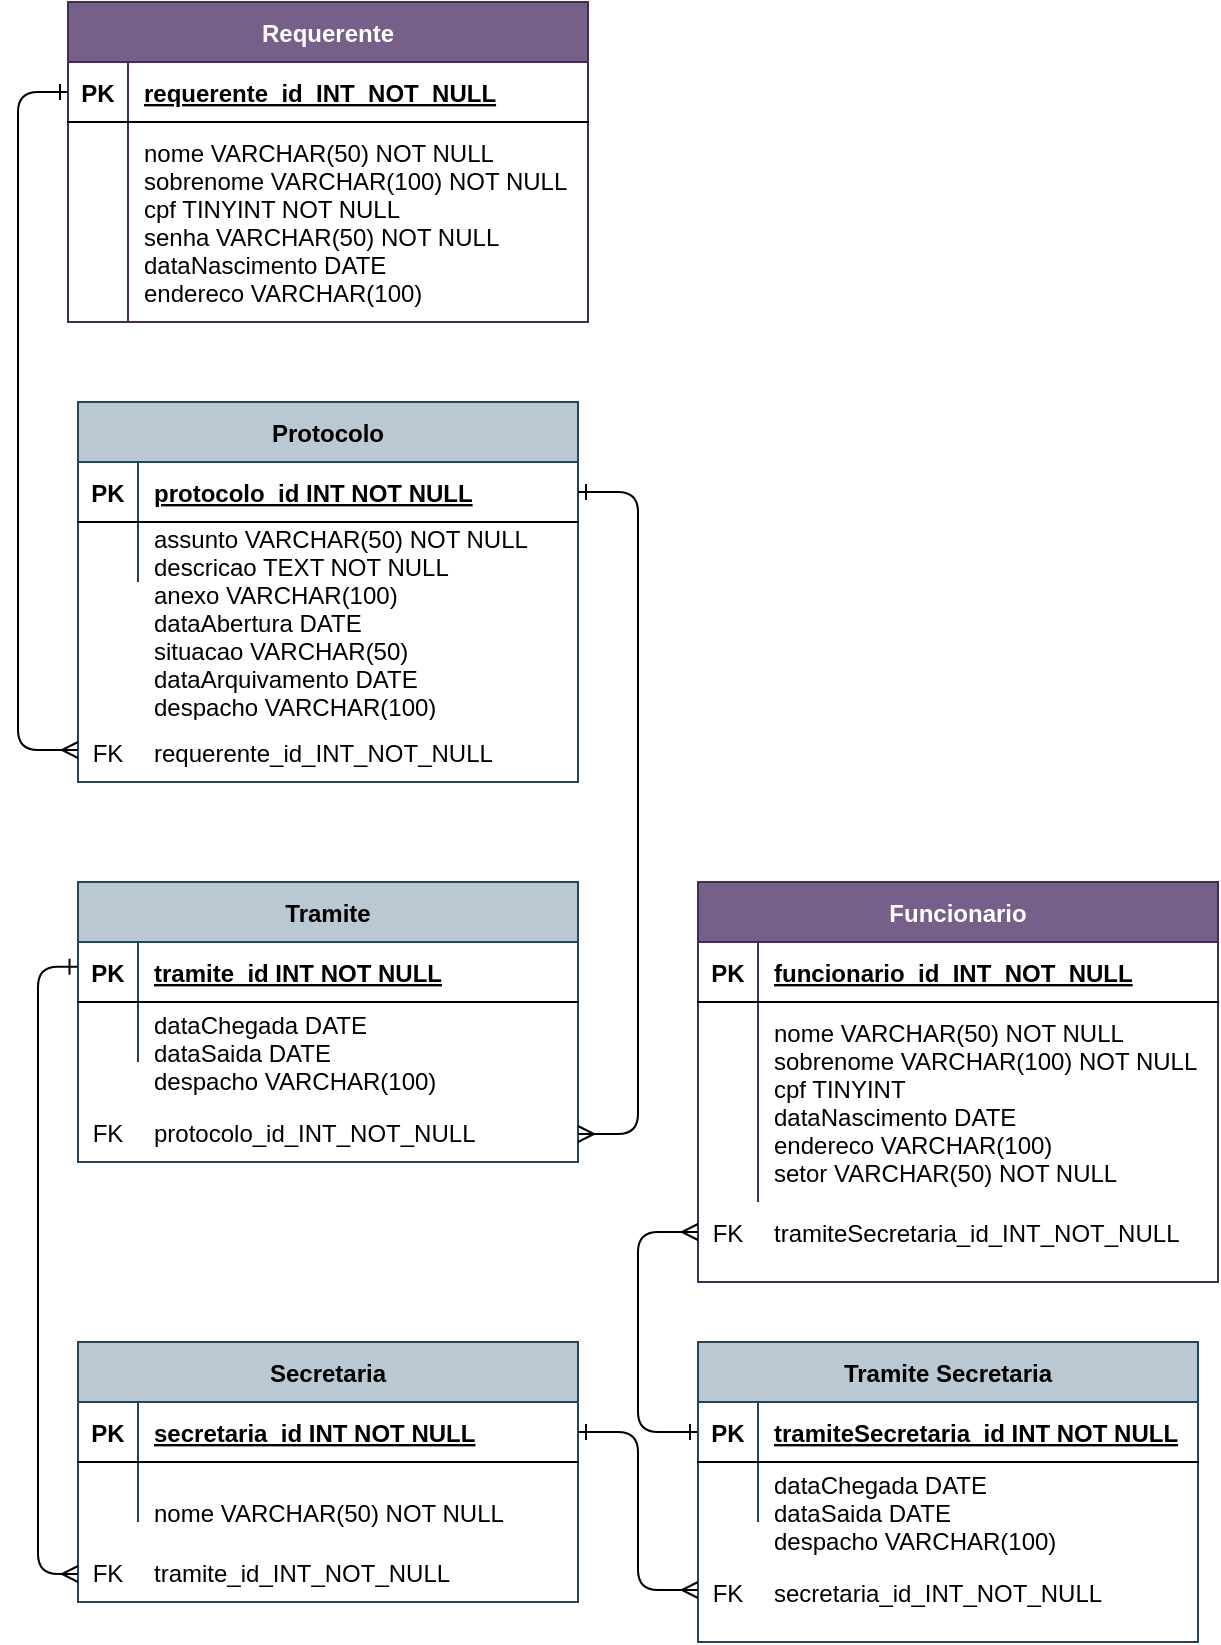 <mxfile version="14.7.9" type="device"><diagram id="R2lEEEUBdFMjLlhIrx00" name="Page-1"><mxGraphModel dx="1635" dy="1966" grid="1" gridSize="10" guides="1" tooltips="1" connect="1" arrows="1" fold="1" page="1" pageScale="1" pageWidth="850" pageHeight="1100" math="0" shadow="0" extFonts="Permanent Marker^https://fonts.googleapis.com/css?family=Permanent+Marker"><root><mxCell id="0"/><mxCell id="1" parent="0"/><mxCell id="C-vyLk0tnHw3VtMMgP7b-23" value="Requerente" style="shape=table;startSize=30;container=1;collapsible=1;childLayout=tableLayout;fixedRows=1;rowLines=0;fontStyle=1;align=center;resizeLast=1;fillColor=#76608a;fontColor=#ffffff;strokeColor=#432D57;" parent="1" vertex="1"><mxGeometry x="175" y="-1020" width="260" height="160" as="geometry"><mxRectangle x="310" y="110" width="70" height="30" as="alternateBounds"/></mxGeometry></mxCell><mxCell id="C-vyLk0tnHw3VtMMgP7b-24" value="" style="shape=partialRectangle;collapsible=0;dropTarget=0;pointerEvents=0;fillColor=none;points=[[0,0.5],[1,0.5]];portConstraint=eastwest;top=0;left=0;right=0;bottom=1;" parent="C-vyLk0tnHw3VtMMgP7b-23" vertex="1"><mxGeometry y="30" width="260" height="30" as="geometry"/></mxCell><mxCell id="C-vyLk0tnHw3VtMMgP7b-25" value="PK" style="shape=partialRectangle;overflow=hidden;connectable=0;fillColor=none;top=0;left=0;bottom=0;right=0;fontStyle=1;" parent="C-vyLk0tnHw3VtMMgP7b-24" vertex="1"><mxGeometry width="30" height="30" as="geometry"/></mxCell><mxCell id="C-vyLk0tnHw3VtMMgP7b-26" value="requerente_id_INT_NOT_NULL" style="shape=partialRectangle;overflow=hidden;connectable=0;fillColor=none;top=0;left=0;bottom=0;right=0;align=left;spacingLeft=6;fontStyle=5;" parent="C-vyLk0tnHw3VtMMgP7b-24" vertex="1"><mxGeometry x="30" width="230" height="30" as="geometry"/></mxCell><mxCell id="C-vyLk0tnHw3VtMMgP7b-27" value="" style="shape=partialRectangle;collapsible=0;dropTarget=0;pointerEvents=0;fillColor=none;points=[[0,0.5],[1,0.5]];portConstraint=eastwest;top=0;left=0;right=0;bottom=0;" parent="C-vyLk0tnHw3VtMMgP7b-23" vertex="1"><mxGeometry y="60" width="260" height="100" as="geometry"/></mxCell><mxCell id="C-vyLk0tnHw3VtMMgP7b-28" value="" style="shape=partialRectangle;overflow=hidden;connectable=0;fillColor=none;top=0;left=0;bottom=0;right=0;" parent="C-vyLk0tnHw3VtMMgP7b-27" vertex="1"><mxGeometry width="30" height="100" as="geometry"/></mxCell><mxCell id="C-vyLk0tnHw3VtMMgP7b-29" value="nome VARCHAR(50) NOT NULL&#10;sobrenome VARCHAR(100) NOT NULL&#10;cpf TINYINT NOT NULL&#10;senha VARCHAR(50) NOT NULL&#10;dataNascimento DATE&#10;endereco VARCHAR(100)" style="shape=partialRectangle;overflow=hidden;connectable=0;fillColor=none;top=0;left=0;bottom=0;right=0;align=left;spacingLeft=6;" parent="C-vyLk0tnHw3VtMMgP7b-27" vertex="1"><mxGeometry x="30" width="230" height="100" as="geometry"/></mxCell><mxCell id="WKk5BG17d-ESFLB1O8-I-15" value="Protocolo" style="shape=table;startSize=30;container=1;collapsible=1;childLayout=tableLayout;fixedRows=1;rowLines=0;fontStyle=1;align=center;resizeLast=1;fillColor=#bac8d3;strokeColor=#23445d;" parent="1" vertex="1"><mxGeometry x="180" y="-820" width="250" height="190" as="geometry"><mxRectangle y="330" width="80" height="30" as="alternateBounds"/></mxGeometry></mxCell><mxCell id="WKk5BG17d-ESFLB1O8-I-16" value="" style="shape=partialRectangle;collapsible=0;dropTarget=0;pointerEvents=0;fillColor=none;points=[[0,0.5],[1,0.5]];portConstraint=eastwest;top=0;left=0;right=0;bottom=1;" parent="WKk5BG17d-ESFLB1O8-I-15" vertex="1"><mxGeometry y="30" width="250" height="30" as="geometry"/></mxCell><mxCell id="WKk5BG17d-ESFLB1O8-I-17" value="PK" style="shape=partialRectangle;overflow=hidden;connectable=0;fillColor=none;top=0;left=0;bottom=0;right=0;fontStyle=1;" parent="WKk5BG17d-ESFLB1O8-I-16" vertex="1"><mxGeometry width="30" height="30" as="geometry"/></mxCell><mxCell id="WKk5BG17d-ESFLB1O8-I-18" value="protocolo_id INT NOT NULL" style="shape=partialRectangle;overflow=hidden;connectable=0;fillColor=none;top=0;left=0;bottom=0;right=0;align=left;spacingLeft=6;fontStyle=5;" parent="WKk5BG17d-ESFLB1O8-I-16" vertex="1"><mxGeometry x="30" width="220" height="30" as="geometry"/></mxCell><mxCell id="WKk5BG17d-ESFLB1O8-I-22" value="" style="shape=partialRectangle;collapsible=0;dropTarget=0;pointerEvents=0;fillColor=none;points=[[0,0.5],[1,0.5]];portConstraint=eastwest;top=0;left=0;right=0;bottom=0;" parent="WKk5BG17d-ESFLB1O8-I-15" vertex="1"><mxGeometry y="60" width="250" height="30" as="geometry"/></mxCell><mxCell id="WKk5BG17d-ESFLB1O8-I-23" value="" style="shape=partialRectangle;overflow=hidden;connectable=0;fillColor=none;top=0;left=0;bottom=0;right=0;" parent="WKk5BG17d-ESFLB1O8-I-22" vertex="1"><mxGeometry width="30" height="30" as="geometry"/></mxCell><mxCell id="WKk5BG17d-ESFLB1O8-I-24" value="" style="shape=partialRectangle;overflow=hidden;connectable=0;fillColor=none;top=0;left=0;bottom=0;right=0;align=left;spacingLeft=6;" parent="WKk5BG17d-ESFLB1O8-I-22" vertex="1"><mxGeometry x="30" width="220" height="30" as="geometry"/></mxCell><mxCell id="iUsp1YwKKdFttLIIyQak-3" value="assunto VARCHAR(50) NOT NULL&#10;descricao TEXT NOT NULL&#10;anexo VARCHAR(100)&#10;dataAbertura DATE&#10;situacao VARCHAR(50)&#10;dataArquivamento DATE&#10;despacho VARCHAR(100)" style="shape=partialRectangle;overflow=hidden;connectable=0;fillColor=none;top=0;left=0;bottom=0;right=0;align=left;spacingLeft=6;" vertex="1" parent="1"><mxGeometry x="210" y="-760" width="220" height="100" as="geometry"/></mxCell><mxCell id="iUsp1YwKKdFttLIIyQak-4" value="FK" style="shape=partialRectangle;overflow=hidden;connectable=0;fillColor=none;top=0;left=0;bottom=0;right=0;" vertex="1" parent="1"><mxGeometry x="180" y="-660" width="30" height="30" as="geometry"/></mxCell><mxCell id="iUsp1YwKKdFttLIIyQak-5" value="requerente_id_INT_NOT_NULL" style="shape=partialRectangle;overflow=hidden;connectable=0;fillColor=none;top=0;left=0;bottom=0;right=0;align=left;spacingLeft=6;" vertex="1" parent="1"><mxGeometry x="210" y="-660" width="220" height="30" as="geometry"/></mxCell><mxCell id="iUsp1YwKKdFttLIIyQak-6" value="Secretaria" style="shape=table;startSize=30;container=1;collapsible=1;childLayout=tableLayout;fixedRows=1;rowLines=0;fontStyle=1;align=center;resizeLast=1;fillColor=#bac8d3;strokeColor=#23445d;" vertex="1" parent="1"><mxGeometry x="180" y="-350" width="250" height="130" as="geometry"><mxRectangle y="330" width="80" height="30" as="alternateBounds"/></mxGeometry></mxCell><mxCell id="iUsp1YwKKdFttLIIyQak-7" value="" style="shape=partialRectangle;collapsible=0;dropTarget=0;pointerEvents=0;fillColor=none;points=[[0,0.5],[1,0.5]];portConstraint=eastwest;top=0;left=0;right=0;bottom=1;" vertex="1" parent="iUsp1YwKKdFttLIIyQak-6"><mxGeometry y="30" width="250" height="30" as="geometry"/></mxCell><mxCell id="iUsp1YwKKdFttLIIyQak-8" value="PK" style="shape=partialRectangle;overflow=hidden;connectable=0;fillColor=none;top=0;left=0;bottom=0;right=0;fontStyle=1;" vertex="1" parent="iUsp1YwKKdFttLIIyQak-7"><mxGeometry width="30" height="30" as="geometry"/></mxCell><mxCell id="iUsp1YwKKdFttLIIyQak-9" value="secretaria_id INT NOT NULL" style="shape=partialRectangle;overflow=hidden;connectable=0;fillColor=none;top=0;left=0;bottom=0;right=0;align=left;spacingLeft=6;fontStyle=5;" vertex="1" parent="iUsp1YwKKdFttLIIyQak-7"><mxGeometry x="30" width="220" height="30" as="geometry"/></mxCell><mxCell id="iUsp1YwKKdFttLIIyQak-10" value="" style="shape=partialRectangle;collapsible=0;dropTarget=0;pointerEvents=0;fillColor=none;points=[[0,0.5],[1,0.5]];portConstraint=eastwest;top=0;left=0;right=0;bottom=0;" vertex="1" parent="iUsp1YwKKdFttLIIyQak-6"><mxGeometry y="60" width="250" height="30" as="geometry"/></mxCell><mxCell id="iUsp1YwKKdFttLIIyQak-11" value="" style="shape=partialRectangle;overflow=hidden;connectable=0;fillColor=none;top=0;left=0;bottom=0;right=0;" vertex="1" parent="iUsp1YwKKdFttLIIyQak-10"><mxGeometry width="30" height="30" as="geometry"/></mxCell><mxCell id="iUsp1YwKKdFttLIIyQak-12" value="" style="shape=partialRectangle;overflow=hidden;connectable=0;fillColor=none;top=0;left=0;bottom=0;right=0;align=left;spacingLeft=6;" vertex="1" parent="iUsp1YwKKdFttLIIyQak-10"><mxGeometry x="30" width="220" height="30" as="geometry"/></mxCell><mxCell id="iUsp1YwKKdFttLIIyQak-13" value="FK" style="shape=partialRectangle;overflow=hidden;connectable=0;fillColor=none;top=0;left=0;bottom=0;right=0;" vertex="1" parent="1"><mxGeometry x="490" y="-420" width="30" height="30" as="geometry"/></mxCell><mxCell id="iUsp1YwKKdFttLIIyQak-14" value="tramiteSecretaria_id_INT_NOT_NULL" style="shape=partialRectangle;overflow=hidden;connectable=0;fillColor=none;top=0;left=0;bottom=0;right=0;align=left;spacingLeft=6;" vertex="1" parent="1"><mxGeometry x="520" y="-420" width="220" height="30" as="geometry"/></mxCell><mxCell id="iUsp1YwKKdFttLIIyQak-15" value="nome VARCHAR(50) NOT NULL" style="shape=partialRectangle;overflow=hidden;connectable=0;fillColor=none;top=0;left=0;bottom=0;right=0;align=left;spacingLeft=6;" vertex="1" parent="1"><mxGeometry x="210" y="-290" width="220" height="50" as="geometry"/></mxCell><mxCell id="iUsp1YwKKdFttLIIyQak-16" value="FK" style="shape=partialRectangle;overflow=hidden;connectable=0;fillColor=none;top=0;left=0;bottom=0;right=0;" vertex="1" parent="1"><mxGeometry x="180" y="-250" width="30" height="30" as="geometry"/></mxCell><mxCell id="iUsp1YwKKdFttLIIyQak-17" value="tramite_id_INT_NOT_NULL" style="shape=partialRectangle;overflow=hidden;connectable=0;fillColor=none;top=0;left=0;bottom=0;right=0;align=left;spacingLeft=6;" vertex="1" parent="1"><mxGeometry x="210" y="-250" width="220" height="30" as="geometry"/></mxCell><mxCell id="iUsp1YwKKdFttLIIyQak-18" value="Funcionario" style="shape=table;startSize=30;container=1;collapsible=1;childLayout=tableLayout;fixedRows=1;rowLines=0;fontStyle=1;align=center;resizeLast=1;fillColor=#76608a;fontColor=#ffffff;strokeColor=#432D57;" vertex="1" parent="1"><mxGeometry x="490" y="-580" width="260" height="200" as="geometry"><mxRectangle x="310" y="110" width="70" height="30" as="alternateBounds"/></mxGeometry></mxCell><mxCell id="iUsp1YwKKdFttLIIyQak-19" value="" style="shape=partialRectangle;collapsible=0;dropTarget=0;pointerEvents=0;fillColor=none;points=[[0,0.5],[1,0.5]];portConstraint=eastwest;top=0;left=0;right=0;bottom=1;" vertex="1" parent="iUsp1YwKKdFttLIIyQak-18"><mxGeometry y="30" width="260" height="30" as="geometry"/></mxCell><mxCell id="iUsp1YwKKdFttLIIyQak-20" value="PK" style="shape=partialRectangle;overflow=hidden;connectable=0;fillColor=none;top=0;left=0;bottom=0;right=0;fontStyle=1;" vertex="1" parent="iUsp1YwKKdFttLIIyQak-19"><mxGeometry width="30" height="30" as="geometry"/></mxCell><mxCell id="iUsp1YwKKdFttLIIyQak-21" value="funcionario_id_INT_NOT_NULL" style="shape=partialRectangle;overflow=hidden;connectable=0;fillColor=none;top=0;left=0;bottom=0;right=0;align=left;spacingLeft=6;fontStyle=5;" vertex="1" parent="iUsp1YwKKdFttLIIyQak-19"><mxGeometry x="30" width="230" height="30" as="geometry"/></mxCell><mxCell id="iUsp1YwKKdFttLIIyQak-22" value="" style="shape=partialRectangle;collapsible=0;dropTarget=0;pointerEvents=0;fillColor=none;points=[[0,0.5],[1,0.5]];portConstraint=eastwest;top=0;left=0;right=0;bottom=0;" vertex="1" parent="iUsp1YwKKdFttLIIyQak-18"><mxGeometry y="60" width="260" height="100" as="geometry"/></mxCell><mxCell id="iUsp1YwKKdFttLIIyQak-23" value="" style="shape=partialRectangle;overflow=hidden;connectable=0;fillColor=none;top=0;left=0;bottom=0;right=0;" vertex="1" parent="iUsp1YwKKdFttLIIyQak-22"><mxGeometry width="30" height="100" as="geometry"/></mxCell><mxCell id="iUsp1YwKKdFttLIIyQak-24" value="nome VARCHAR(50) NOT NULL&#10;sobrenome VARCHAR(100) NOT NULL&#10;cpf TINYINT&#10;dataNascimento DATE&#10;endereco VARCHAR(100)&#10;setor VARCHAR(50) NOT NULL" style="shape=partialRectangle;overflow=hidden;connectable=0;fillColor=none;top=0;left=0;bottom=0;right=0;align=left;spacingLeft=6;" vertex="1" parent="iUsp1YwKKdFttLIIyQak-22"><mxGeometry x="30" width="230" height="100" as="geometry"/></mxCell><mxCell id="iUsp1YwKKdFttLIIyQak-25" value="Tramite" style="shape=table;startSize=30;container=1;collapsible=1;childLayout=tableLayout;fixedRows=1;rowLines=0;fontStyle=1;align=center;resizeLast=1;fillColor=#bac8d3;strokeColor=#23445d;" vertex="1" parent="1"><mxGeometry x="180" y="-580" width="250" height="140" as="geometry"><mxRectangle y="330" width="80" height="30" as="alternateBounds"/></mxGeometry></mxCell><mxCell id="iUsp1YwKKdFttLIIyQak-26" value="" style="shape=partialRectangle;collapsible=0;dropTarget=0;pointerEvents=0;fillColor=none;points=[[0,0.5],[1,0.5]];portConstraint=eastwest;top=0;left=0;right=0;bottom=1;" vertex="1" parent="iUsp1YwKKdFttLIIyQak-25"><mxGeometry y="30" width="250" height="30" as="geometry"/></mxCell><mxCell id="iUsp1YwKKdFttLIIyQak-27" value="PK" style="shape=partialRectangle;overflow=hidden;connectable=0;fillColor=none;top=0;left=0;bottom=0;right=0;fontStyle=1;" vertex="1" parent="iUsp1YwKKdFttLIIyQak-26"><mxGeometry width="30" height="30" as="geometry"/></mxCell><mxCell id="iUsp1YwKKdFttLIIyQak-28" value="tramite_id INT NOT NULL" style="shape=partialRectangle;overflow=hidden;connectable=0;fillColor=none;top=0;left=0;bottom=0;right=0;align=left;spacingLeft=6;fontStyle=5;" vertex="1" parent="iUsp1YwKKdFttLIIyQak-26"><mxGeometry x="30" width="220" height="30" as="geometry"/></mxCell><mxCell id="iUsp1YwKKdFttLIIyQak-29" value="" style="shape=partialRectangle;collapsible=0;dropTarget=0;pointerEvents=0;fillColor=none;points=[[0,0.5],[1,0.5]];portConstraint=eastwest;top=0;left=0;right=0;bottom=0;" vertex="1" parent="iUsp1YwKKdFttLIIyQak-25"><mxGeometry y="60" width="250" height="30" as="geometry"/></mxCell><mxCell id="iUsp1YwKKdFttLIIyQak-30" value="" style="shape=partialRectangle;overflow=hidden;connectable=0;fillColor=none;top=0;left=0;bottom=0;right=0;" vertex="1" parent="iUsp1YwKKdFttLIIyQak-29"><mxGeometry width="30" height="30" as="geometry"/></mxCell><mxCell id="iUsp1YwKKdFttLIIyQak-31" value="" style="shape=partialRectangle;overflow=hidden;connectable=0;fillColor=none;top=0;left=0;bottom=0;right=0;align=left;spacingLeft=6;" vertex="1" parent="iUsp1YwKKdFttLIIyQak-29"><mxGeometry x="30" width="220" height="30" as="geometry"/></mxCell><mxCell id="iUsp1YwKKdFttLIIyQak-34" value="dataChegada DATE&#10;dataSaida DATE&#10;despacho VARCHAR(100)" style="shape=partialRectangle;overflow=hidden;connectable=0;fillColor=none;top=0;left=0;bottom=0;right=0;align=left;spacingLeft=6;" vertex="1" parent="1"><mxGeometry x="210" y="-520" width="220" height="50" as="geometry"/></mxCell><mxCell id="iUsp1YwKKdFttLIIyQak-35" value="FK" style="shape=partialRectangle;overflow=hidden;connectable=0;fillColor=none;top=0;left=0;bottom=0;right=0;" vertex="1" parent="1"><mxGeometry x="180" y="-470" width="30" height="30" as="geometry"/></mxCell><mxCell id="iUsp1YwKKdFttLIIyQak-36" value="protocolo_id_INT_NOT_NULL" style="shape=partialRectangle;overflow=hidden;connectable=0;fillColor=none;top=0;left=0;bottom=0;right=0;align=left;spacingLeft=6;" vertex="1" parent="1"><mxGeometry x="210" y="-470" width="220" height="30" as="geometry"/></mxCell><mxCell id="iUsp1YwKKdFttLIIyQak-37" value="" style="edgeStyle=elbowEdgeStyle;fontSize=12;html=1;endArrow=ERone;endFill=1;startArrow=ERmany;startFill=0;entryX=0;entryY=0.5;entryDx=0;entryDy=0;" edge="1" parent="1" target="C-vyLk0tnHw3VtMMgP7b-24"><mxGeometry width="100" height="100" relative="1" as="geometry"><mxPoint x="180" y="-646" as="sourcePoint"/><mxPoint x="120" y="-771" as="targetPoint"/><Array as="points"><mxPoint x="150" y="-706"/></Array></mxGeometry></mxCell><mxCell id="iUsp1YwKKdFttLIIyQak-38" value="" style="edgeStyle=elbowEdgeStyle;fontSize=12;html=1;endArrow=ERone;endFill=1;startArrow=ERmany;startFill=0;entryX=0;entryY=0.5;entryDx=0;entryDy=0;" edge="1" parent="1" target="iUsp1YwKKdFttLIIyQak-42"><mxGeometry width="100" height="100" relative="1" as="geometry"><mxPoint x="490" y="-405" as="sourcePoint"/><mxPoint x="490" y="-331" as="targetPoint"/><Array as="points"><mxPoint x="460" y="-370"/><mxPoint x="460" y="-349"/></Array></mxGeometry></mxCell><mxCell id="iUsp1YwKKdFttLIIyQak-39" value="" style="edgeStyle=elbowEdgeStyle;fontSize=12;html=1;endArrow=ERone;endFill=1;startArrow=ERmany;startFill=0;entryX=-0.001;entryY=0.546;entryDx=0;entryDy=0;entryPerimeter=0;" edge="1" parent="1"><mxGeometry width="100" height="100" relative="1" as="geometry"><mxPoint x="180" y="-234" as="sourcePoint"/><mxPoint x="179.75" y="-537.62" as="targetPoint"/><Array as="points"><mxPoint x="160" y="-412"/><mxPoint x="150" y="-392"/></Array></mxGeometry></mxCell><mxCell id="iUsp1YwKKdFttLIIyQak-40" value="" style="edgeStyle=elbowEdgeStyle;fontSize=12;html=1;endArrow=ERone;endFill=1;startArrow=ERmany;startFill=0;entryX=1;entryY=0.5;entryDx=0;entryDy=0;" edge="1" parent="1" target="WKk5BG17d-ESFLB1O8-I-16"><mxGeometry width="100" height="100" relative="1" as="geometry"><mxPoint x="430" y="-454" as="sourcePoint"/><mxPoint x="430" y="-794" as="targetPoint"/><Array as="points"><mxPoint x="460" y="-624"/></Array></mxGeometry></mxCell><mxCell id="iUsp1YwKKdFttLIIyQak-41" value="Tramite Secretaria" style="shape=table;startSize=30;container=1;collapsible=1;childLayout=tableLayout;fixedRows=1;rowLines=0;fontStyle=1;align=center;resizeLast=1;fillColor=#bac8d3;strokeColor=#23445d;" vertex="1" parent="1"><mxGeometry x="490" y="-350" width="250" height="150" as="geometry"><mxRectangle y="330" width="80" height="30" as="alternateBounds"/></mxGeometry></mxCell><mxCell id="iUsp1YwKKdFttLIIyQak-42" value="" style="shape=partialRectangle;collapsible=0;dropTarget=0;pointerEvents=0;fillColor=none;points=[[0,0.5],[1,0.5]];portConstraint=eastwest;top=0;left=0;right=0;bottom=1;" vertex="1" parent="iUsp1YwKKdFttLIIyQak-41"><mxGeometry y="30" width="250" height="30" as="geometry"/></mxCell><mxCell id="iUsp1YwKKdFttLIIyQak-43" value="PK" style="shape=partialRectangle;overflow=hidden;connectable=0;fillColor=none;top=0;left=0;bottom=0;right=0;fontStyle=1;" vertex="1" parent="iUsp1YwKKdFttLIIyQak-42"><mxGeometry width="30" height="30" as="geometry"/></mxCell><mxCell id="iUsp1YwKKdFttLIIyQak-44" value="tramiteSecretaria_id INT NOT NULL" style="shape=partialRectangle;overflow=hidden;connectable=0;fillColor=none;top=0;left=0;bottom=0;right=0;align=left;spacingLeft=6;fontStyle=5;" vertex="1" parent="iUsp1YwKKdFttLIIyQak-42"><mxGeometry x="30" width="220" height="30" as="geometry"/></mxCell><mxCell id="iUsp1YwKKdFttLIIyQak-45" value="" style="shape=partialRectangle;collapsible=0;dropTarget=0;pointerEvents=0;fillColor=none;points=[[0,0.5],[1,0.5]];portConstraint=eastwest;top=0;left=0;right=0;bottom=0;" vertex="1" parent="iUsp1YwKKdFttLIIyQak-41"><mxGeometry y="60" width="250" height="30" as="geometry"/></mxCell><mxCell id="iUsp1YwKKdFttLIIyQak-46" value="" style="shape=partialRectangle;overflow=hidden;connectable=0;fillColor=none;top=0;left=0;bottom=0;right=0;" vertex="1" parent="iUsp1YwKKdFttLIIyQak-45"><mxGeometry width="30" height="30" as="geometry"/></mxCell><mxCell id="iUsp1YwKKdFttLIIyQak-47" value="" style="shape=partialRectangle;overflow=hidden;connectable=0;fillColor=none;top=0;left=0;bottom=0;right=0;align=left;spacingLeft=6;" vertex="1" parent="iUsp1YwKKdFttLIIyQak-45"><mxGeometry x="30" width="220" height="30" as="geometry"/></mxCell><mxCell id="iUsp1YwKKdFttLIIyQak-48" value="dataChegada DATE&#10;dataSaida DATE&#10;despacho VARCHAR(100)" style="shape=partialRectangle;overflow=hidden;connectable=0;fillColor=none;top=0;left=0;bottom=0;right=0;align=left;spacingLeft=6;" vertex="1" parent="1"><mxGeometry x="520" y="-290" width="220" height="50" as="geometry"/></mxCell><mxCell id="iUsp1YwKKdFttLIIyQak-49" value="FK" style="shape=partialRectangle;overflow=hidden;connectable=0;fillColor=none;top=0;left=0;bottom=0;right=0;" vertex="1" parent="1"><mxGeometry x="490" y="-240" width="30" height="30" as="geometry"/></mxCell><mxCell id="iUsp1YwKKdFttLIIyQak-50" value="secretaria_id_INT_NOT_NULL" style="shape=partialRectangle;overflow=hidden;connectable=0;fillColor=none;top=0;left=0;bottom=0;right=0;align=left;spacingLeft=6;" vertex="1" parent="1"><mxGeometry x="520" y="-240" width="220" height="30" as="geometry"/></mxCell><mxCell id="iUsp1YwKKdFttLIIyQak-51" value="" style="edgeStyle=elbowEdgeStyle;fontSize=12;html=1;endArrow=ERone;endFill=1;startArrow=ERmany;startFill=0;entryX=1;entryY=0.5;entryDx=0;entryDy=0;" edge="1" parent="1" target="iUsp1YwKKdFttLIIyQak-7"><mxGeometry width="100" height="100" relative="1" as="geometry"><mxPoint x="490" y="-226" as="sourcePoint"/><mxPoint x="430" y="-297" as="targetPoint"/><Array as="points"><mxPoint x="460" y="-176"/><mxPoint x="460" y="-155"/></Array></mxGeometry></mxCell></root></mxGraphModel></diagram></mxfile>
